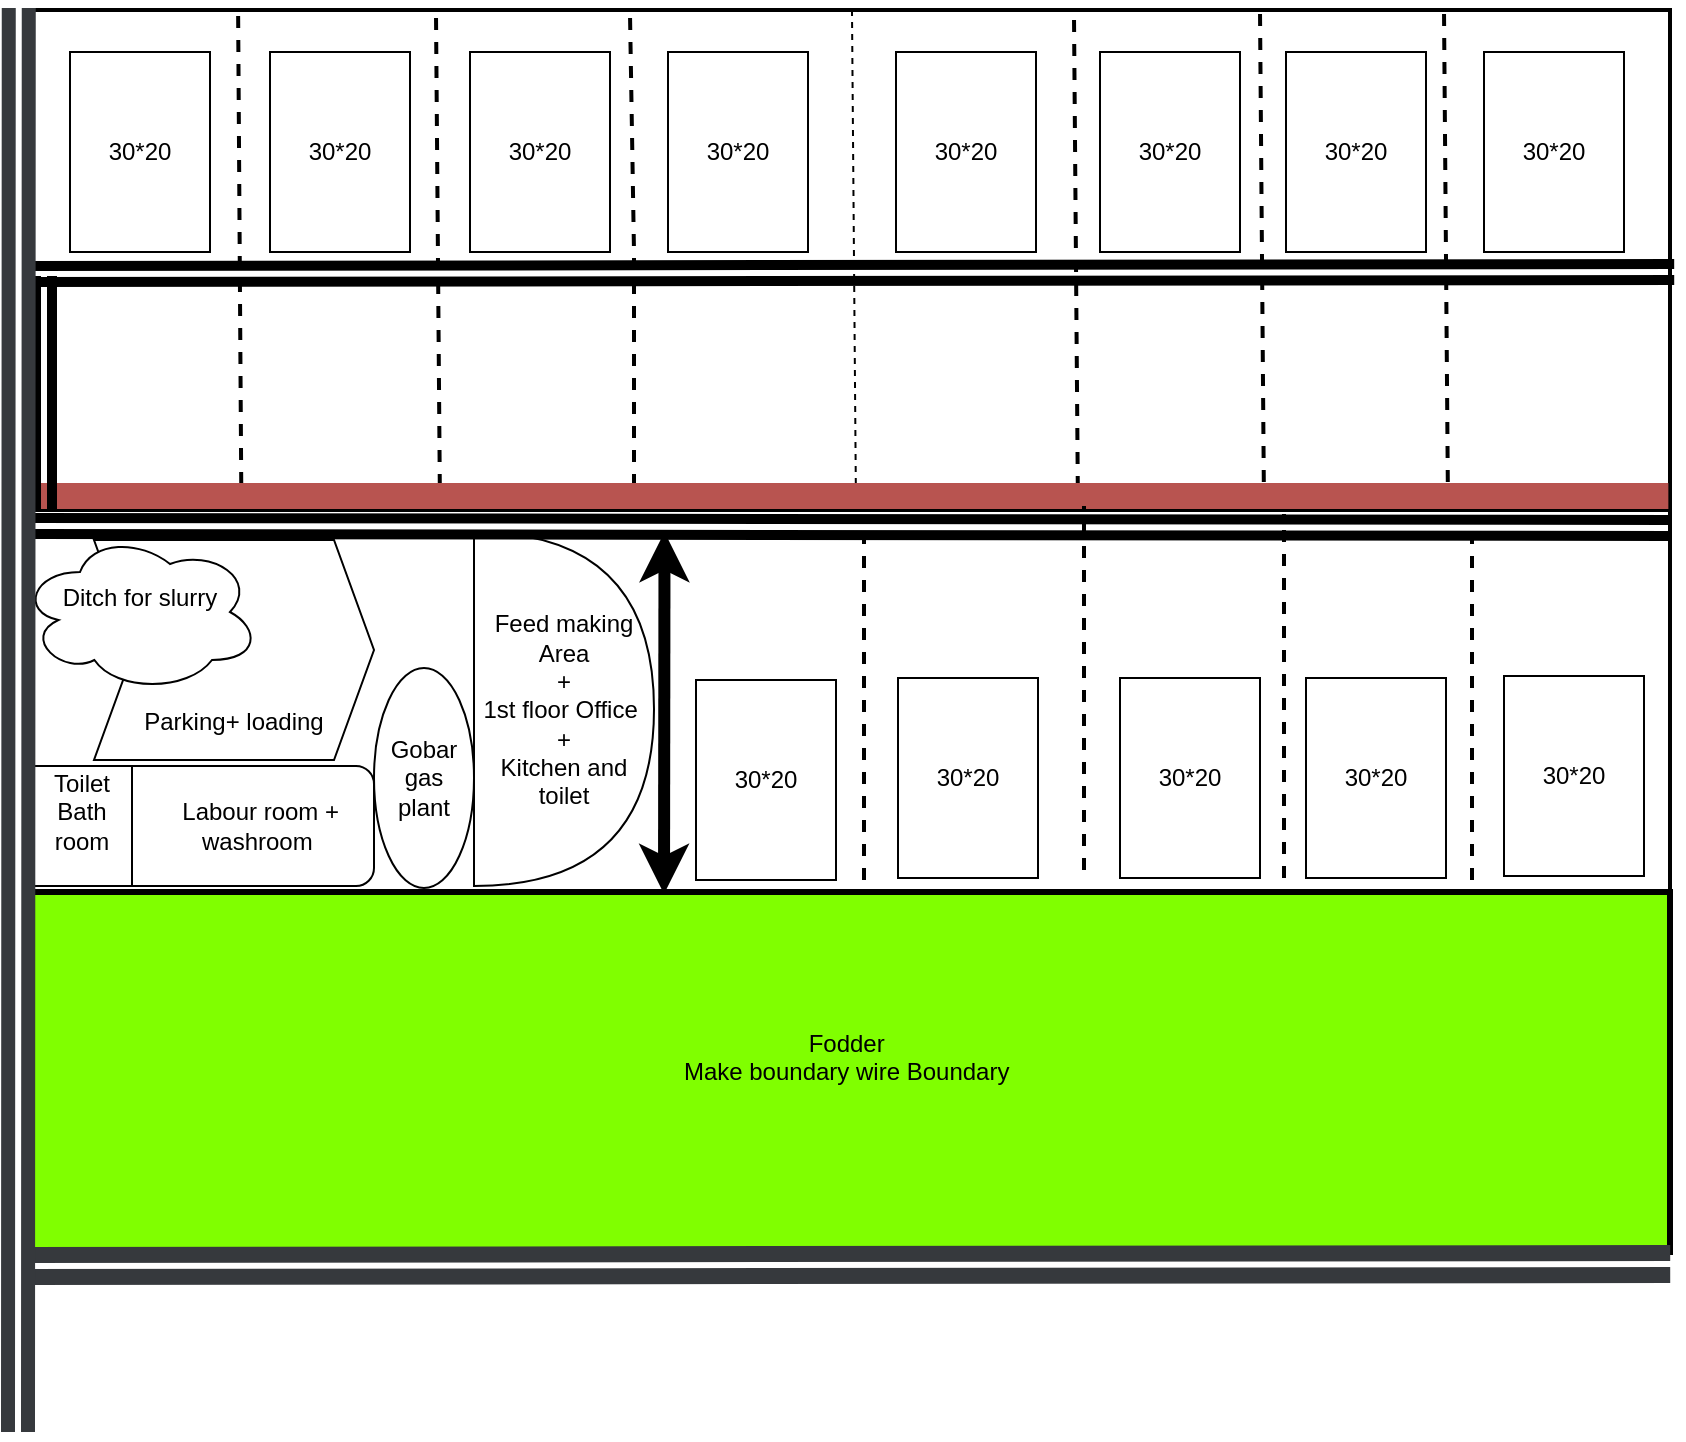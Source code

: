 <mxfile version="26.0.12">
  <diagram name="Page-1" id="ELZsTl-ExnuNxCwSCHn5">
    <mxGraphModel dx="954" dy="537" grid="1" gridSize="10" guides="1" tooltips="1" connect="1" arrows="1" fold="1" page="1" pageScale="1" pageWidth="827" pageHeight="1169" math="0" shadow="0">
      <root>
        <mxCell id="0" />
        <mxCell id="1" parent="0" />
        <mxCell id="hqDBQVvUN8pm33PHdfQ5-1" value="" style="rounded=0;whiteSpace=wrap;html=1;fillColor=none;strokeWidth=2;" vertex="1" parent="1">
          <mxGeometry x="30" y="39" width="820" height="250" as="geometry" />
        </mxCell>
        <mxCell id="hqDBQVvUN8pm33PHdfQ5-4" value="" style="endArrow=none;html=1;rounded=0;entryX=1;entryY=1;entryDx=0;entryDy=0;strokeWidth=2;" edge="1" parent="1" target="hqDBQVvUN8pm33PHdfQ5-1">
          <mxGeometry width="50" height="50" relative="1" as="geometry">
            <mxPoint x="850" y="480" as="sourcePoint" />
            <mxPoint x="450" y="290" as="targetPoint" />
          </mxGeometry>
        </mxCell>
        <mxCell id="hqDBQVvUN8pm33PHdfQ5-5" value="" style="endArrow=none;html=1;rounded=0;strokeWidth=2;" edge="1" parent="1">
          <mxGeometry width="50" height="50" relative="1" as="geometry">
            <mxPoint x="850" y="480" as="sourcePoint" />
            <mxPoint x="30" y="480" as="targetPoint" />
            <Array as="points" />
          </mxGeometry>
        </mxCell>
        <mxCell id="hqDBQVvUN8pm33PHdfQ5-6" value="" style="endArrow=none;html=1;rounded=0;entryX=0;entryY=1;entryDx=0;entryDy=0;strokeWidth=2;exitX=0;exitY=0;exitDx=0;exitDy=0;" edge="1" parent="1" source="hqDBQVvUN8pm33PHdfQ5-49">
          <mxGeometry width="50" height="50" relative="1" as="geometry">
            <mxPoint x="30" y="460" as="sourcePoint" />
            <mxPoint x="30.0" y="289" as="targetPoint" />
          </mxGeometry>
        </mxCell>
        <mxCell id="hqDBQVvUN8pm33PHdfQ5-8" value="30*20" style="rounded=0;whiteSpace=wrap;html=1;" vertex="1" parent="1">
          <mxGeometry x="50" y="60" width="70" height="100" as="geometry" />
        </mxCell>
        <mxCell id="hqDBQVvUN8pm33PHdfQ5-9" value="" style="endArrow=none;dashed=1;html=1;rounded=0;entryX=0.133;entryY=0.004;entryDx=0;entryDy=0;entryPerimeter=0;exitX=0.135;exitY=0.996;exitDx=0;exitDy=0;exitPerimeter=0;strokeWidth=2;" edge="1" parent="1">
          <mxGeometry width="50" height="50" relative="1" as="geometry">
            <mxPoint x="135.7" y="288" as="sourcePoint" />
            <mxPoint x="134.06" y="40" as="targetPoint" />
          </mxGeometry>
        </mxCell>
        <mxCell id="hqDBQVvUN8pm33PHdfQ5-11" value="30*20" style="rounded=0;whiteSpace=wrap;html=1;" vertex="1" parent="1">
          <mxGeometry x="463" y="60" width="70" height="100" as="geometry" />
        </mxCell>
        <mxCell id="hqDBQVvUN8pm33PHdfQ5-12" value="30*20" style="rounded=0;whiteSpace=wrap;html=1;" vertex="1" parent="1">
          <mxGeometry x="349" y="60" width="70" height="100" as="geometry" />
        </mxCell>
        <mxCell id="hqDBQVvUN8pm33PHdfQ5-13" value="30*20" style="rounded=0;whiteSpace=wrap;html=1;" vertex="1" parent="1">
          <mxGeometry x="250" y="60" width="70" height="100" as="geometry" />
        </mxCell>
        <mxCell id="hqDBQVvUN8pm33PHdfQ5-14" value="30*20" style="rounded=0;whiteSpace=wrap;html=1;" vertex="1" parent="1">
          <mxGeometry x="150" y="60" width="70" height="100" as="geometry" />
        </mxCell>
        <mxCell id="hqDBQVvUN8pm33PHdfQ5-15" value="30*20" style="rounded=0;whiteSpace=wrap;html=1;" vertex="1" parent="1">
          <mxGeometry x="757" y="60" width="70" height="100" as="geometry" />
        </mxCell>
        <mxCell id="hqDBQVvUN8pm33PHdfQ5-16" value="30*20" style="rounded=0;whiteSpace=wrap;html=1;" vertex="1" parent="1">
          <mxGeometry x="658" y="60" width="70" height="100" as="geometry" />
        </mxCell>
        <mxCell id="hqDBQVvUN8pm33PHdfQ5-17" value="30*20" style="rounded=0;whiteSpace=wrap;html=1;" vertex="1" parent="1">
          <mxGeometry x="565" y="60" width="70" height="100" as="geometry" />
        </mxCell>
        <mxCell id="hqDBQVvUN8pm33PHdfQ5-18" value="" style="endArrow=none;dashed=1;html=1;rounded=0;entryX=0.133;entryY=0.004;entryDx=0;entryDy=0;entryPerimeter=0;exitX=0.135;exitY=0.996;exitDx=0;exitDy=0;exitPerimeter=0;" edge="1" parent="1">
          <mxGeometry width="50" height="50" relative="1" as="geometry">
            <mxPoint x="443" y="288" as="sourcePoint" />
            <mxPoint x="441" y="40" as="targetPoint" />
          </mxGeometry>
        </mxCell>
        <mxCell id="hqDBQVvUN8pm33PHdfQ5-19" value="" style="endArrow=none;dashed=1;html=1;rounded=0;entryX=0.133;entryY=0.004;entryDx=0;entryDy=0;entryPerimeter=0;exitX=0.135;exitY=0.996;exitDx=0;exitDy=0;exitPerimeter=0;strokeWidth=2;" edge="1" parent="1">
          <mxGeometry width="50" height="50" relative="1" as="geometry">
            <mxPoint x="332" y="289" as="sourcePoint" />
            <mxPoint x="330" y="41" as="targetPoint" />
            <Array as="points">
              <mxPoint x="332" y="160" />
            </Array>
          </mxGeometry>
        </mxCell>
        <mxCell id="hqDBQVvUN8pm33PHdfQ5-20" value="" style="endArrow=none;dashed=1;html=1;rounded=0;entryX=0.133;entryY=0.004;entryDx=0;entryDy=0;entryPerimeter=0;exitX=0.135;exitY=0.996;exitDx=0;exitDy=0;exitPerimeter=0;strokeWidth=2;" edge="1" parent="1">
          <mxGeometry width="50" height="50" relative="1" as="geometry">
            <mxPoint x="235" y="289" as="sourcePoint" />
            <mxPoint x="233" y="41" as="targetPoint" />
          </mxGeometry>
        </mxCell>
        <mxCell id="hqDBQVvUN8pm33PHdfQ5-22" value="" style="endArrow=none;dashed=1;html=1;rounded=0;entryX=0.133;entryY=0.004;entryDx=0;entryDy=0;entryPerimeter=0;exitX=0.135;exitY=0.996;exitDx=0;exitDy=0;exitPerimeter=0;strokeWidth=2;" edge="1" parent="1">
          <mxGeometry width="50" height="50" relative="1" as="geometry">
            <mxPoint x="739" y="287" as="sourcePoint" />
            <mxPoint x="737" y="39" as="targetPoint" />
          </mxGeometry>
        </mxCell>
        <mxCell id="hqDBQVvUN8pm33PHdfQ5-23" value="" style="endArrow=none;dashed=1;html=1;rounded=0;entryX=0.133;entryY=0.004;entryDx=0;entryDy=0;entryPerimeter=0;exitX=0.135;exitY=0.996;exitDx=0;exitDy=0;exitPerimeter=0;strokeWidth=2;" edge="1" parent="1">
          <mxGeometry width="50" height="50" relative="1" as="geometry">
            <mxPoint x="647" y="287" as="sourcePoint" />
            <mxPoint x="645" y="39" as="targetPoint" />
          </mxGeometry>
        </mxCell>
        <mxCell id="hqDBQVvUN8pm33PHdfQ5-24" value="" style="endArrow=none;dashed=1;html=1;rounded=0;entryX=0.133;entryY=0.004;entryDx=0;entryDy=0;entryPerimeter=0;exitX=0.135;exitY=0.996;exitDx=0;exitDy=0;exitPerimeter=0;strokeWidth=2;" edge="1" parent="1">
          <mxGeometry width="50" height="50" relative="1" as="geometry">
            <mxPoint x="554" y="290" as="sourcePoint" />
            <mxPoint x="552" y="42" as="targetPoint" />
          </mxGeometry>
        </mxCell>
        <mxCell id="hqDBQVvUN8pm33PHdfQ5-25" value="" style="endArrow=none;html=1;rounded=0;entryX=0.999;entryY=0.94;entryDx=0;entryDy=0;entryPerimeter=0;curved=1;fillColor=#f8cecc;strokeColor=#b85450;strokeWidth=13;" edge="1" parent="1">
          <mxGeometry width="50" height="50" relative="1" as="geometry">
            <mxPoint x="32" y="282" as="sourcePoint" />
            <mxPoint x="849.18" y="282" as="targetPoint" />
            <Array as="points">
              <mxPoint x="82" y="282" />
            </Array>
          </mxGeometry>
        </mxCell>
        <mxCell id="hqDBQVvUN8pm33PHdfQ5-26" value="" style="shape=link;html=1;rounded=0;entryX=1.005;entryY=0.56;entryDx=0;entryDy=0;entryPerimeter=0;strokeWidth=5;strokeColor=default;" edge="1" parent="1">
          <mxGeometry width="100" relative="1" as="geometry">
            <mxPoint x="28" y="171" as="sourcePoint" />
            <mxPoint x="852.1" y="170" as="targetPoint" />
          </mxGeometry>
        </mxCell>
        <mxCell id="hqDBQVvUN8pm33PHdfQ5-29" value="&lt;span style=&quot;white-space: pre;&quot;&gt;&#x9;&lt;/span&gt;Labour room + &lt;span style=&quot;white-space: pre;&quot;&gt;&#x9;&lt;/span&gt;washroom&amp;nbsp;" style="rounded=1;whiteSpace=wrap;html=1;" vertex="1" parent="1">
          <mxGeometry x="62" y="417" width="140" height="60" as="geometry" />
        </mxCell>
        <mxCell id="hqDBQVvUN8pm33PHdfQ5-36" value="" style="endArrow=classic;startArrow=classic;html=1;rounded=0;entryX=0.293;entryY=1.02;entryDx=0;entryDy=0;entryPerimeter=0;strokeWidth=6;strokeColor=light-dark(#000000,#FFFFFF);" edge="1" parent="1">
          <mxGeometry width="50" height="50" relative="1" as="geometry">
            <mxPoint x="347" y="481" as="sourcePoint" />
            <mxPoint x="347.26" y="300" as="targetPoint" />
          </mxGeometry>
        </mxCell>
        <mxCell id="hqDBQVvUN8pm33PHdfQ5-37" value="" style="shape=link;html=1;rounded=0;strokeWidth=5;" edge="1" parent="1">
          <mxGeometry width="100" relative="1" as="geometry">
            <mxPoint x="37" y="172" as="sourcePoint" />
            <mxPoint x="37" y="290" as="targetPoint" />
          </mxGeometry>
        </mxCell>
        <mxCell id="hqDBQVvUN8pm33PHdfQ5-39" value="&lt;div&gt;&lt;br&gt;&lt;/div&gt;&lt;div&gt;&lt;br&gt;&lt;/div&gt;&lt;div&gt;&lt;br&gt;&lt;/div&gt;&lt;div&gt;&lt;br&gt;&lt;/div&gt;&lt;div&gt;&lt;br&gt;&lt;/div&gt;&lt;div&gt;&lt;br&gt;&lt;/div&gt;&lt;div&gt;Parking+ loading&lt;/div&gt;&lt;div&gt;&lt;br&gt;&lt;/div&gt;" style="shape=step;perimeter=stepPerimeter;whiteSpace=wrap;html=1;fixedSize=1;" vertex="1" parent="1">
          <mxGeometry x="62" y="304" width="140" height="110" as="geometry" />
        </mxCell>
        <mxCell id="hqDBQVvUN8pm33PHdfQ5-43" value="Gobar gas plant" style="ellipse;whiteSpace=wrap;html=1;" vertex="1" parent="1">
          <mxGeometry x="202" y="368" width="50" height="110" as="geometry" />
        </mxCell>
        <mxCell id="hqDBQVvUN8pm33PHdfQ5-46" value="Feed making Area&lt;div&gt;+&lt;/div&gt;&lt;div&gt;1st floor Office&amp;nbsp;&lt;/div&gt;&lt;div&gt;+&lt;/div&gt;&lt;div&gt;Kitchen and toilet&lt;/div&gt;" style="shape=or;whiteSpace=wrap;html=1;" vertex="1" parent="1">
          <mxGeometry x="252" y="300" width="90" height="177" as="geometry" />
        </mxCell>
        <mxCell id="hqDBQVvUN8pm33PHdfQ5-47" value="" style="shape=link;html=1;rounded=0;strokeWidth=5;" edge="1" parent="1">
          <mxGeometry width="100" relative="1" as="geometry">
            <mxPoint x="31" y="297" as="sourcePoint" />
            <mxPoint x="850" y="298" as="targetPoint" />
          </mxGeometry>
        </mxCell>
        <mxCell id="hqDBQVvUN8pm33PHdfQ5-48" value="Ditch for slurry&lt;div&gt;&lt;br&gt;&lt;/div&gt;" style="ellipse;shape=cloud;whiteSpace=wrap;html=1;" vertex="1" parent="1">
          <mxGeometry x="25" y="300" width="120" height="80" as="geometry" />
        </mxCell>
        <mxCell id="hqDBQVvUN8pm33PHdfQ5-49" value="Fodder&amp;nbsp;&lt;div&gt;Make boundary wire Boundary&amp;nbsp;&lt;/div&gt;&lt;div&gt;&lt;br&gt;&lt;/div&gt;" style="rounded=0;whiteSpace=wrap;html=1;fillColor=light-dark(#80FF00,var(--ge-dark-color, #121212));strokeWidth=3;" vertex="1" parent="1">
          <mxGeometry x="30" y="480" width="820" height="180" as="geometry" />
        </mxCell>
        <mxCell id="hqDBQVvUN8pm33PHdfQ5-50" value="Toilet Bath&lt;div&gt;room&lt;div&gt;&lt;br&gt;&lt;/div&gt;&lt;/div&gt;" style="rounded=0;whiteSpace=wrap;html=1;" vertex="1" parent="1">
          <mxGeometry x="31" y="417" width="50" height="60" as="geometry" />
        </mxCell>
        <mxCell id="hqDBQVvUN8pm33PHdfQ5-51" value="30*20" style="rounded=0;whiteSpace=wrap;html=1;" vertex="1" parent="1">
          <mxGeometry x="464" y="373" width="70" height="100" as="geometry" />
        </mxCell>
        <mxCell id="hqDBQVvUN8pm33PHdfQ5-52" value="30*20" style="rounded=0;whiteSpace=wrap;html=1;" vertex="1" parent="1">
          <mxGeometry x="767" y="372" width="70" height="100" as="geometry" />
        </mxCell>
        <mxCell id="hqDBQVvUN8pm33PHdfQ5-53" value="30*20" style="rounded=0;whiteSpace=wrap;html=1;" vertex="1" parent="1">
          <mxGeometry x="668" y="373" width="70" height="100" as="geometry" />
        </mxCell>
        <mxCell id="hqDBQVvUN8pm33PHdfQ5-54" value="30*20" style="rounded=0;whiteSpace=wrap;html=1;" vertex="1" parent="1">
          <mxGeometry x="575" y="373" width="70" height="100" as="geometry" />
        </mxCell>
        <mxCell id="hqDBQVvUN8pm33PHdfQ5-57" value="" style="endArrow=none;dashed=1;html=1;rounded=0;exitX=0.135;exitY=0.996;exitDx=0;exitDy=0;exitPerimeter=0;strokeWidth=2;" edge="1" parent="1">
          <mxGeometry width="50" height="50" relative="1" as="geometry">
            <mxPoint x="657" y="473" as="sourcePoint" />
            <mxPoint x="657" y="291" as="targetPoint" />
          </mxGeometry>
        </mxCell>
        <mxCell id="hqDBQVvUN8pm33PHdfQ5-59" value="" style="endArrow=none;dashed=1;html=1;rounded=0;exitX=0.135;exitY=0.996;exitDx=0;exitDy=0;exitPerimeter=0;strokeWidth=2;" edge="1" parent="1">
          <mxGeometry width="50" height="50" relative="1" as="geometry">
            <mxPoint x="447" y="474" as="sourcePoint" />
            <mxPoint x="447" y="292" as="targetPoint" />
          </mxGeometry>
        </mxCell>
        <mxCell id="hqDBQVvUN8pm33PHdfQ5-60" value="" style="endArrow=none;dashed=1;html=1;rounded=0;exitX=0.135;exitY=0.996;exitDx=0;exitDy=0;exitPerimeter=0;strokeWidth=2;" edge="1" parent="1">
          <mxGeometry width="50" height="50" relative="1" as="geometry">
            <mxPoint x="557" y="469" as="sourcePoint" />
            <mxPoint x="557" y="287" as="targetPoint" />
          </mxGeometry>
        </mxCell>
        <mxCell id="hqDBQVvUN8pm33PHdfQ5-61" value="" style="endArrow=none;dashed=1;html=1;rounded=0;exitX=0.135;exitY=0.996;exitDx=0;exitDy=0;exitPerimeter=0;strokeWidth=2;" edge="1" parent="1">
          <mxGeometry width="50" height="50" relative="1" as="geometry">
            <mxPoint x="751" y="474" as="sourcePoint" />
            <mxPoint x="751" y="292" as="targetPoint" />
          </mxGeometry>
        </mxCell>
        <mxCell id="hqDBQVvUN8pm33PHdfQ5-62" value="30*20" style="rounded=0;whiteSpace=wrap;html=1;" vertex="1" parent="1">
          <mxGeometry x="363" y="374" width="70" height="100" as="geometry" />
        </mxCell>
        <mxCell id="hqDBQVvUN8pm33PHdfQ5-63" value="" style="shape=link;html=1;rounded=0;entryX=1.005;entryY=0.56;entryDx=0;entryDy=0;entryPerimeter=0;strokeWidth=8;strokeColor=#36393d;fillColor=#ffff88;" edge="1" parent="1">
          <mxGeometry width="100" relative="1" as="geometry">
            <mxPoint x="26" y="667" as="sourcePoint" />
            <mxPoint x="850.1" y="666" as="targetPoint" />
          </mxGeometry>
        </mxCell>
        <mxCell id="hqDBQVvUN8pm33PHdfQ5-64" value="" style="shape=link;html=1;rounded=0;entryX=0.009;entryY=0.012;entryDx=0;entryDy=0;entryPerimeter=0;strokeWidth=7;strokeColor=#36393d;fillColor=#ffff88;" edge="1" parent="1">
          <mxGeometry width="100" relative="1" as="geometry">
            <mxPoint x="24" y="750" as="sourcePoint" />
            <mxPoint x="24.38" y="38" as="targetPoint" />
          </mxGeometry>
        </mxCell>
      </root>
    </mxGraphModel>
  </diagram>
</mxfile>
